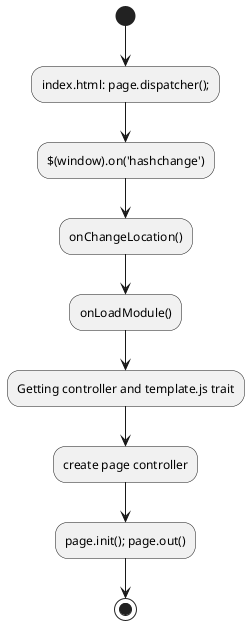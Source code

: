 @startuml

(*)  --> "index.html: page.dispatcher();"
"index.html: page.dispatcher();" --> "$(window).on('hashchange')"
"$(window).on('hashchange')" --> "onChangeLocation()"
"onChangeLocation()" --> "onLoadModule()"
"onLoadModule()" --> "Getting controller and template.js trait"
"Getting controller and template.js trait" --> "create page controller"
"create page controller" --> "page.init(); page.out()"
"page.init(); page.out()" --> (*)

@enduml